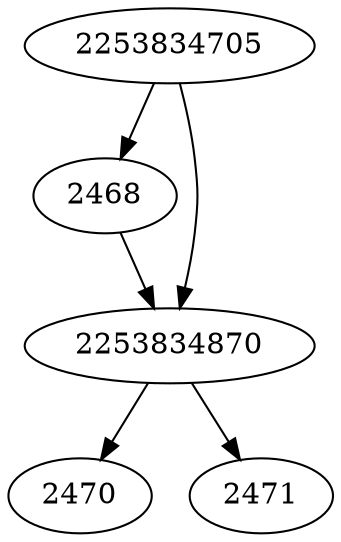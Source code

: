strict digraph  {
2468;
2470;
2471;
2253834705;
2253834870;
2468 -> 2253834870;
2253834705 -> 2468;
2253834705 -> 2253834870;
2253834870 -> 2470;
2253834870 -> 2471;
}
